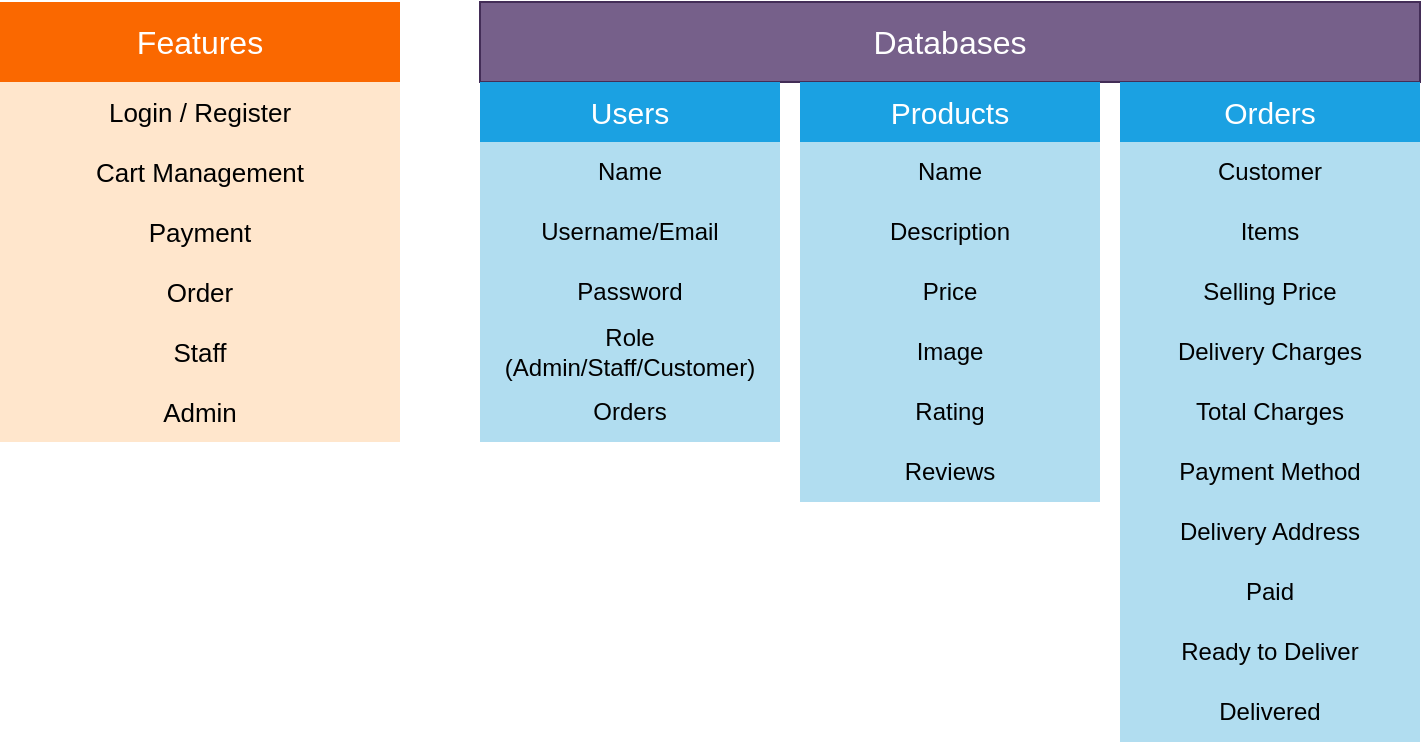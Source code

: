 <mxfile version="14.3.1" type="github">
  <diagram id="65DGkv6XezY2BOXHAInK" name="Page-1">
    <mxGraphModel dx="868" dy="521" grid="1" gridSize="10" guides="1" tooltips="1" connect="1" arrows="1" fold="1" page="1" pageScale="1" pageWidth="850" pageHeight="1100" math="0" shadow="0">
      <root>
        <mxCell id="0" />
        <mxCell id="1" parent="0" />
        <mxCell id="I20sPOyqvfiznxd25Rig-8" value="&lt;font style=&quot;font-size: 16px;&quot;&gt;Features&lt;/font&gt;" style="rounded=0;whiteSpace=wrap;html=1;glass=0;fillColor=#fa6800;fontColor=#ffffff;fontSize=16;strokeColor=none;" vertex="1" parent="1">
          <mxGeometry x="40" y="40" width="200" height="40" as="geometry" />
        </mxCell>
        <mxCell id="I20sPOyqvfiznxd25Rig-9" value="&lt;font style=&quot;font-size: 13px&quot;&gt;Login / Register&lt;/font&gt;" style="rounded=0;whiteSpace=wrap;html=1;glass=0;fillColor=#ffe6cc;strokeColor=none;" vertex="1" parent="1">
          <mxGeometry x="40" y="80" width="200" height="30" as="geometry" />
        </mxCell>
        <mxCell id="I20sPOyqvfiznxd25Rig-10" value="&lt;font style=&quot;font-size: 13px&quot;&gt;Cart Management&lt;/font&gt;" style="rounded=0;whiteSpace=wrap;html=1;glass=0;fillColor=#ffe6cc;strokeColor=none;" vertex="1" parent="1">
          <mxGeometry x="40" y="110" width="200" height="30" as="geometry" />
        </mxCell>
        <mxCell id="I20sPOyqvfiznxd25Rig-11" value="&lt;font style=&quot;font-size: 13px&quot;&gt;Payment&lt;/font&gt;" style="rounded=0;whiteSpace=wrap;html=1;glass=0;fillColor=#ffe6cc;strokeColor=none;" vertex="1" parent="1">
          <mxGeometry x="40" y="140" width="200" height="30" as="geometry" />
        </mxCell>
        <mxCell id="I20sPOyqvfiznxd25Rig-12" value="&lt;font style=&quot;font-size: 13px&quot;&gt;Order&lt;/font&gt;" style="rounded=0;whiteSpace=wrap;html=1;glass=0;fillColor=#ffe6cc;strokeColor=none;" vertex="1" parent="1">
          <mxGeometry x="40" y="170" width="200" height="30" as="geometry" />
        </mxCell>
        <mxCell id="I20sPOyqvfiznxd25Rig-13" value="&lt;font style=&quot;font-size: 13px&quot;&gt;Admin&lt;/font&gt;" style="rounded=0;whiteSpace=wrap;html=1;glass=0;fillColor=#ffe6cc;strokeColor=none;" vertex="1" parent="1">
          <mxGeometry x="40" y="230" width="200" height="30" as="geometry" />
        </mxCell>
        <mxCell id="I20sPOyqvfiznxd25Rig-14" value="&lt;font style=&quot;font-size: 13px&quot;&gt;Staff&lt;/font&gt;" style="rounded=0;whiteSpace=wrap;html=1;glass=0;fillColor=#ffe6cc;strokeColor=none;" vertex="1" parent="1">
          <mxGeometry x="40" y="200" width="200" height="30" as="geometry" />
        </mxCell>
        <mxCell id="I20sPOyqvfiznxd25Rig-16" value="Databases" style="rounded=0;whiteSpace=wrap;html=1;glass=0;fillColor=#76608a;fontColor=#ffffff;fontSize=16;strokeColor=#432D57;" vertex="1" parent="1">
          <mxGeometry x="280" y="40" width="470" height="40" as="geometry" />
        </mxCell>
        <mxCell id="I20sPOyqvfiznxd25Rig-17" value="Users" style="rounded=0;whiteSpace=wrap;html=1;glass=0;fontSize=15;fillColor=#1ba1e2;fontColor=#ffffff;strokeColor=none;" vertex="1" parent="1">
          <mxGeometry x="280" y="80" width="150" height="30" as="geometry" />
        </mxCell>
        <mxCell id="I20sPOyqvfiznxd25Rig-18" value="Products" style="rounded=0;whiteSpace=wrap;html=1;glass=0;fontSize=15;fillColor=#1ba1e2;fontColor=#ffffff;strokeColor=none;" vertex="1" parent="1">
          <mxGeometry x="440" y="80" width="150" height="30" as="geometry" />
        </mxCell>
        <mxCell id="I20sPOyqvfiznxd25Rig-19" value="Orders" style="rounded=0;whiteSpace=wrap;html=1;fontSize=15;fillColor=#1ba1e2;fontColor=#ffffff;strokeColor=none;" vertex="1" parent="1">
          <mxGeometry x="600" y="80" width="150" height="30" as="geometry" />
        </mxCell>
        <mxCell id="I20sPOyqvfiznxd25Rig-20" value="Name" style="rounded=0;whiteSpace=wrap;html=1;glass=0;fontSize=12;fillColor=#b1ddf0;strokeColor=none;" vertex="1" parent="1">
          <mxGeometry x="280" y="110" width="150" height="30" as="geometry" />
        </mxCell>
        <mxCell id="I20sPOyqvfiznxd25Rig-21" value="Username/Email" style="rounded=0;whiteSpace=wrap;html=1;glass=0;fontSize=12;fillColor=#b1ddf0;strokeColor=none;" vertex="1" parent="1">
          <mxGeometry x="280" y="140" width="150" height="30" as="geometry" />
        </mxCell>
        <mxCell id="I20sPOyqvfiznxd25Rig-22" value="Password" style="rounded=0;whiteSpace=wrap;html=1;glass=0;fontSize=12;fillColor=#b1ddf0;strokeColor=none;" vertex="1" parent="1">
          <mxGeometry x="280" y="170" width="150" height="30" as="geometry" />
        </mxCell>
        <mxCell id="I20sPOyqvfiznxd25Rig-23" value="Role (Admin/Staff/Customer)" style="rounded=0;whiteSpace=wrap;html=1;glass=0;fontSize=12;fillColor=#b1ddf0;strokeColor=none;" vertex="1" parent="1">
          <mxGeometry x="280" y="200" width="150" height="30" as="geometry" />
        </mxCell>
        <mxCell id="I20sPOyqvfiznxd25Rig-24" value="Orders" style="rounded=0;whiteSpace=wrap;html=1;glass=0;fontSize=12;fillColor=#b1ddf0;strokeColor=none;" vertex="1" parent="1">
          <mxGeometry x="280" y="230" width="150" height="30" as="geometry" />
        </mxCell>
        <mxCell id="I20sPOyqvfiznxd25Rig-26" value="Name" style="rounded=0;whiteSpace=wrap;html=1;glass=0;fontSize=12;fillColor=#b1ddf0;strokeColor=none;" vertex="1" parent="1">
          <mxGeometry x="440" y="110" width="150" height="30" as="geometry" />
        </mxCell>
        <mxCell id="I20sPOyqvfiznxd25Rig-27" value="Description" style="rounded=0;whiteSpace=wrap;html=1;glass=0;fontSize=12;fillColor=#b1ddf0;strokeColor=none;" vertex="1" parent="1">
          <mxGeometry x="440" y="140" width="150" height="30" as="geometry" />
        </mxCell>
        <mxCell id="I20sPOyqvfiznxd25Rig-28" value="Price" style="rounded=0;whiteSpace=wrap;html=1;glass=0;fontSize=12;fillColor=#b1ddf0;strokeColor=none;" vertex="1" parent="1">
          <mxGeometry x="440" y="170" width="150" height="30" as="geometry" />
        </mxCell>
        <mxCell id="I20sPOyqvfiznxd25Rig-29" value="Image" style="rounded=0;whiteSpace=wrap;html=1;glass=0;fontSize=12;fillColor=#b1ddf0;strokeColor=none;" vertex="1" parent="1">
          <mxGeometry x="440" y="200" width="150" height="30" as="geometry" />
        </mxCell>
        <mxCell id="I20sPOyqvfiznxd25Rig-30" value="Rating" style="rounded=0;whiteSpace=wrap;html=1;glass=0;fontSize=12;fillColor=#b1ddf0;strokeColor=none;" vertex="1" parent="1">
          <mxGeometry x="440" y="230" width="150" height="30" as="geometry" />
        </mxCell>
        <mxCell id="I20sPOyqvfiznxd25Rig-32" value="Reviews" style="rounded=0;whiteSpace=wrap;html=1;glass=0;fontSize=12;fillColor=#b1ddf0;strokeColor=none;" vertex="1" parent="1">
          <mxGeometry x="440" y="260" width="150" height="30" as="geometry" />
        </mxCell>
        <mxCell id="I20sPOyqvfiznxd25Rig-33" value="Customer" style="rounded=0;whiteSpace=wrap;html=1;glass=0;fontSize=12;fillColor=#b1ddf0;strokeColor=none;" vertex="1" parent="1">
          <mxGeometry x="600" y="110" width="150" height="30" as="geometry" />
        </mxCell>
        <mxCell id="I20sPOyqvfiznxd25Rig-34" value="Items" style="rounded=0;whiteSpace=wrap;html=1;glass=0;fontSize=12;fillColor=#b1ddf0;strokeColor=none;" vertex="1" parent="1">
          <mxGeometry x="600" y="140" width="150" height="30" as="geometry" />
        </mxCell>
        <mxCell id="I20sPOyqvfiznxd25Rig-35" value="Selling Price" style="rounded=0;whiteSpace=wrap;html=1;glass=0;fontSize=12;fillColor=#b1ddf0;strokeColor=none;" vertex="1" parent="1">
          <mxGeometry x="600" y="170" width="150" height="30" as="geometry" />
        </mxCell>
        <mxCell id="I20sPOyqvfiznxd25Rig-36" value="Delivery Charges" style="rounded=0;whiteSpace=wrap;html=1;glass=0;fontSize=12;fillColor=#b1ddf0;strokeColor=none;" vertex="1" parent="1">
          <mxGeometry x="600" y="200" width="150" height="30" as="geometry" />
        </mxCell>
        <mxCell id="I20sPOyqvfiznxd25Rig-37" value="Total Charges" style="rounded=0;whiteSpace=wrap;html=1;glass=0;fontSize=12;fillColor=#b1ddf0;strokeColor=none;" vertex="1" parent="1">
          <mxGeometry x="600" y="230" width="150" height="30" as="geometry" />
        </mxCell>
        <mxCell id="I20sPOyqvfiznxd25Rig-38" value="Payment Method&lt;span style=&quot;color: rgba(0 , 0 , 0 , 0) ; font-family: monospace ; font-size: 0px&quot;&gt;%3CmxGraphModel%3E%3Croot%3E%3CmxCell%20id%3D%220%22%2F%3E%3CmxCell%20id%3D%221%22%20parent%3D%220%22%2F%3E%3CmxCell%20id%3D%222%22%20value%3D%22Name%22%20style%3D%22rounded%3D0%3BwhiteSpace%3Dwrap%3Bhtml%3D1%3Bglass%3D0%3BfontSize%3D12%3BfillColor%3D%23b1ddf0%3BstrokeColor%3Dnone%3B%22%20vertex%3D%221%22%20parent%3D%221%22%3E%3CmxGeometry%20x%3D%22440%22%20y%3D%22110%22%20width%3D%22150%22%20height%3D%2230%22%20as%3D%22geometry%22%2F%3E%3C%2FmxCell%3E%3CmxCell%20id%3D%223%22%20value%3D%22Description%22%20style%3D%22rounded%3D0%3BwhiteSpace%3Dwrap%3Bhtml%3D1%3Bglass%3D0%3BfontSize%3D12%3BfillColor%3D%23b1ddf0%3BstrokeColor%3Dnone%3B%22%20vertex%3D%221%22%20parent%3D%221%22%3E%3CmxGeometry%20x%3D%22440%22%20y%3D%22140%22%20width%3D%22150%22%20height%3D%2230%22%20as%3D%22geometry%22%2F%3E%3C%2FmxCell%3E%3CmxCell%20id%3D%224%22%20value%3D%22Price%22%20style%3D%22rounded%3D0%3BwhiteSpace%3Dwrap%3Bhtml%3D1%3Bglass%3D0%3BfontSize%3D12%3BfillColor%3D%23b1ddf0%3BstrokeColor%3Dnone%3B%22%20vertex%3D%221%22%20parent%3D%221%22%3E%3CmxGeometry%20x%3D%22440%22%20y%3D%22170%22%20width%3D%22150%22%20height%3D%2230%22%20as%3D%22geometry%22%2F%3E%3C%2FmxCell%3E%3CmxCell%20id%3D%225%22%20value%3D%22Image%22%20style%3D%22rounded%3D0%3BwhiteSpace%3Dwrap%3Bhtml%3D1%3Bglass%3D0%3BfontSize%3D12%3BfillColor%3D%23b1ddf0%3BstrokeColor%3Dnone%3B%22%20vertex%3D%221%22%20parent%3D%221%22%3E%3CmxGeometry%20x%3D%22440%22%20y%3D%22200%22%20width%3D%22150%22%20height%3D%2230%22%20as%3D%22geometry%22%2F%3E%3C%2FmxCell%3E%3CmxCell%20id%3D%226%22%20value%3D%22Rating%22%20style%3D%22rounded%3D0%3BwhiteSpace%3Dwrap%3Bhtml%3D1%3Bglass%3D0%3BfontSize%3D12%3BfillColor%3D%23b1ddf0%3BstrokeColor%3Dnone%3B%22%20vertex%3D%221%22%20parent%3D%221%22%3E%3CmxGeometry%20x%3D%22440%22%20y%3D%22230%22%20width%3D%22150%22%20height%3D%2230%22%20as%3D%22geometry%22%2F%3E%3C%2FmxCell%3E%3CmxCell%20id%3D%227%22%20value%3D%22Reviews%22%20style%3D%22rounded%3D0%3BwhiteSpace%3Dwrap%3Bhtml%3D1%3Bglass%3D0%3BfontSize%3D12%3BfillColor%3D%23b1ddf0%3BstrokeColor%3Dnone%3B%22%20vertex%3D%221%22%20parent%3D%221%22%3E%3CmxGeometry%20x%3D%22440%22%20y%3D%22260%22%20width%3D%22150%22%20height%3D%2230%22%20as%3D%22geometry%22%2F%3E%3C%2FmxCell%3E%3C%2Froot%3E%3C%2FmxGraphModel%3E&lt;/span&gt;&lt;span style=&quot;color: rgba(0 , 0 , 0 , 0) ; font-family: monospace ; font-size: 0px&quot;&gt;%3CmxGraphModel%3E%3Croot%3E%3CmxCell%20id%3D%220%22%2F%3E%3CmxCell%20id%3D%221%22%20parent%3D%220%22%2F%3E%3CmxCell%20id%3D%222%22%20value%3D%22Name%22%20style%3D%22rounded%3D0%3BwhiteSpace%3Dwrap%3Bhtml%3D1%3Bglass%3D0%3BfontSize%3D12%3BfillColor%3D%23b1ddf0%3BstrokeColor%3Dnone%3B%22%20vertex%3D%221%22%20parent%3D%221%22%3E%3CmxGeometry%20x%3D%22440%22%20y%3D%22110%22%20width%3D%22150%22%20height%3D%2230%22%20as%3D%22geometry%22%2F%3E%3C%2FmxCell%3E%3CmxCell%20id%3D%223%22%20value%3D%22Description%22%20style%3D%22rounded%3D0%3BwhiteSpace%3Dwrap%3Bhtml%3D1%3Bglass%3D0%3BfontSize%3D12%3BfillColor%3D%23b1ddf0%3BstrokeColor%3Dnone%3B%22%20vertex%3D%221%22%20parent%3D%221%22%3E%3CmxGeometry%20x%3D%22440%22%20y%3D%22140%22%20width%3D%22150%22%20height%3D%2230%22%20as%3D%22geometry%22%2F%3E%3C%2FmxCell%3E%3CmxCell%20id%3D%224%22%20value%3D%22Price%22%20style%3D%22rounded%3D0%3BwhiteSpace%3Dwrap%3Bhtml%3D1%3Bglass%3D0%3BfontSize%3D12%3BfillColor%3D%23b1ddf0%3BstrokeColor%3Dnone%3B%22%20vertex%3D%221%22%20parent%3D%221%22%3E%3CmxGeometry%20x%3D%22440%22%20y%3D%22170%22%20width%3D%22150%22%20height%3D%2230%22%20as%3D%22geometry%22%2F%3E%3C%2FmxCell%3E%3CmxCell%20id%3D%225%22%20value%3D%22Image%22%20style%3D%22rounded%3D0%3BwhiteSpace%3Dwrap%3Bhtml%3D1%3Bglass%3D0%3BfontSize%3D12%3BfillColor%3D%23b1ddf0%3BstrokeColor%3Dnone%3B%22%20vertex%3D%221%22%20parent%3D%221%22%3E%3CmxGeometry%20x%3D%22440%22%20y%3D%22200%22%20width%3D%22150%22%20height%3D%2230%22%20as%3D%22geometry%22%2F%3E%3C%2FmxCell%3E%3CmxCell%20id%3D%226%22%20value%3D%22Rating%22%20style%3D%22rounded%3D0%3BwhiteSpace%3Dwrap%3Bhtml%3D1%3Bglass%3D0%3BfontSize%3D12%3BfillColor%3D%23b1ddf0%3BstrokeColor%3Dnone%3B%22%20vertex%3D%221%22%20parent%3D%221%22%3E%3CmxGeometry%20x%3D%22440%22%20y%3D%22230%22%20width%3D%22150%22%20height%3D%2230%22%20as%3D%22geometry%22%2F%3E%3C%2FmxCell%3E%3CmxCell%20id%3D%227%22%20value%3D%22Reviews%22%20style%3D%22rounded%3D0%3BwhiteSpace%3Dwrap%3Bhtml%3D1%3Bglass%3D0%3BfontSize%3D12%3BfillColor%3D%23b1ddf0%3BstrokeColor%3Dnone%3B%22%20vertex%3D%221%22%20parent%3D%221%22%3E%3CmxGeometry%20x%3D%22440%22%20y%3D%22260%22%20width%3D%22150%22%20height%3D%2230%22%20as%3D%22geometry%22%2F%3E%3C%2FmxCell%3E%3C%2Froot%3E%3C%2FmxGraphModel%3E&lt;/span&gt;" style="rounded=0;whiteSpace=wrap;html=1;glass=0;fontSize=12;fillColor=#b1ddf0;strokeColor=none;" vertex="1" parent="1">
          <mxGeometry x="600" y="260" width="150" height="30" as="geometry" />
        </mxCell>
        <mxCell id="I20sPOyqvfiznxd25Rig-39" value="Delivery Address" style="rounded=0;whiteSpace=wrap;html=1;glass=0;fontSize=12;fillColor=#b1ddf0;strokeColor=none;" vertex="1" parent="1">
          <mxGeometry x="600" y="290" width="150" height="30" as="geometry" />
        </mxCell>
        <mxCell id="I20sPOyqvfiznxd25Rig-40" value="Paid" style="rounded=0;whiteSpace=wrap;html=1;glass=0;fontSize=12;fillColor=#b1ddf0;strokeColor=none;" vertex="1" parent="1">
          <mxGeometry x="600" y="320" width="150" height="30" as="geometry" />
        </mxCell>
        <mxCell id="I20sPOyqvfiznxd25Rig-41" value="Ready to Deliver" style="rounded=0;whiteSpace=wrap;html=1;glass=0;fontSize=12;fillColor=#b1ddf0;strokeColor=none;" vertex="1" parent="1">
          <mxGeometry x="600" y="350" width="150" height="30" as="geometry" />
        </mxCell>
        <mxCell id="I20sPOyqvfiznxd25Rig-42" value="Delivered" style="rounded=0;whiteSpace=wrap;html=1;glass=0;fontSize=12;fillColor=#b1ddf0;strokeColor=none;" vertex="1" parent="1">
          <mxGeometry x="600" y="380" width="150" height="30" as="geometry" />
        </mxCell>
      </root>
    </mxGraphModel>
  </diagram>
</mxfile>
